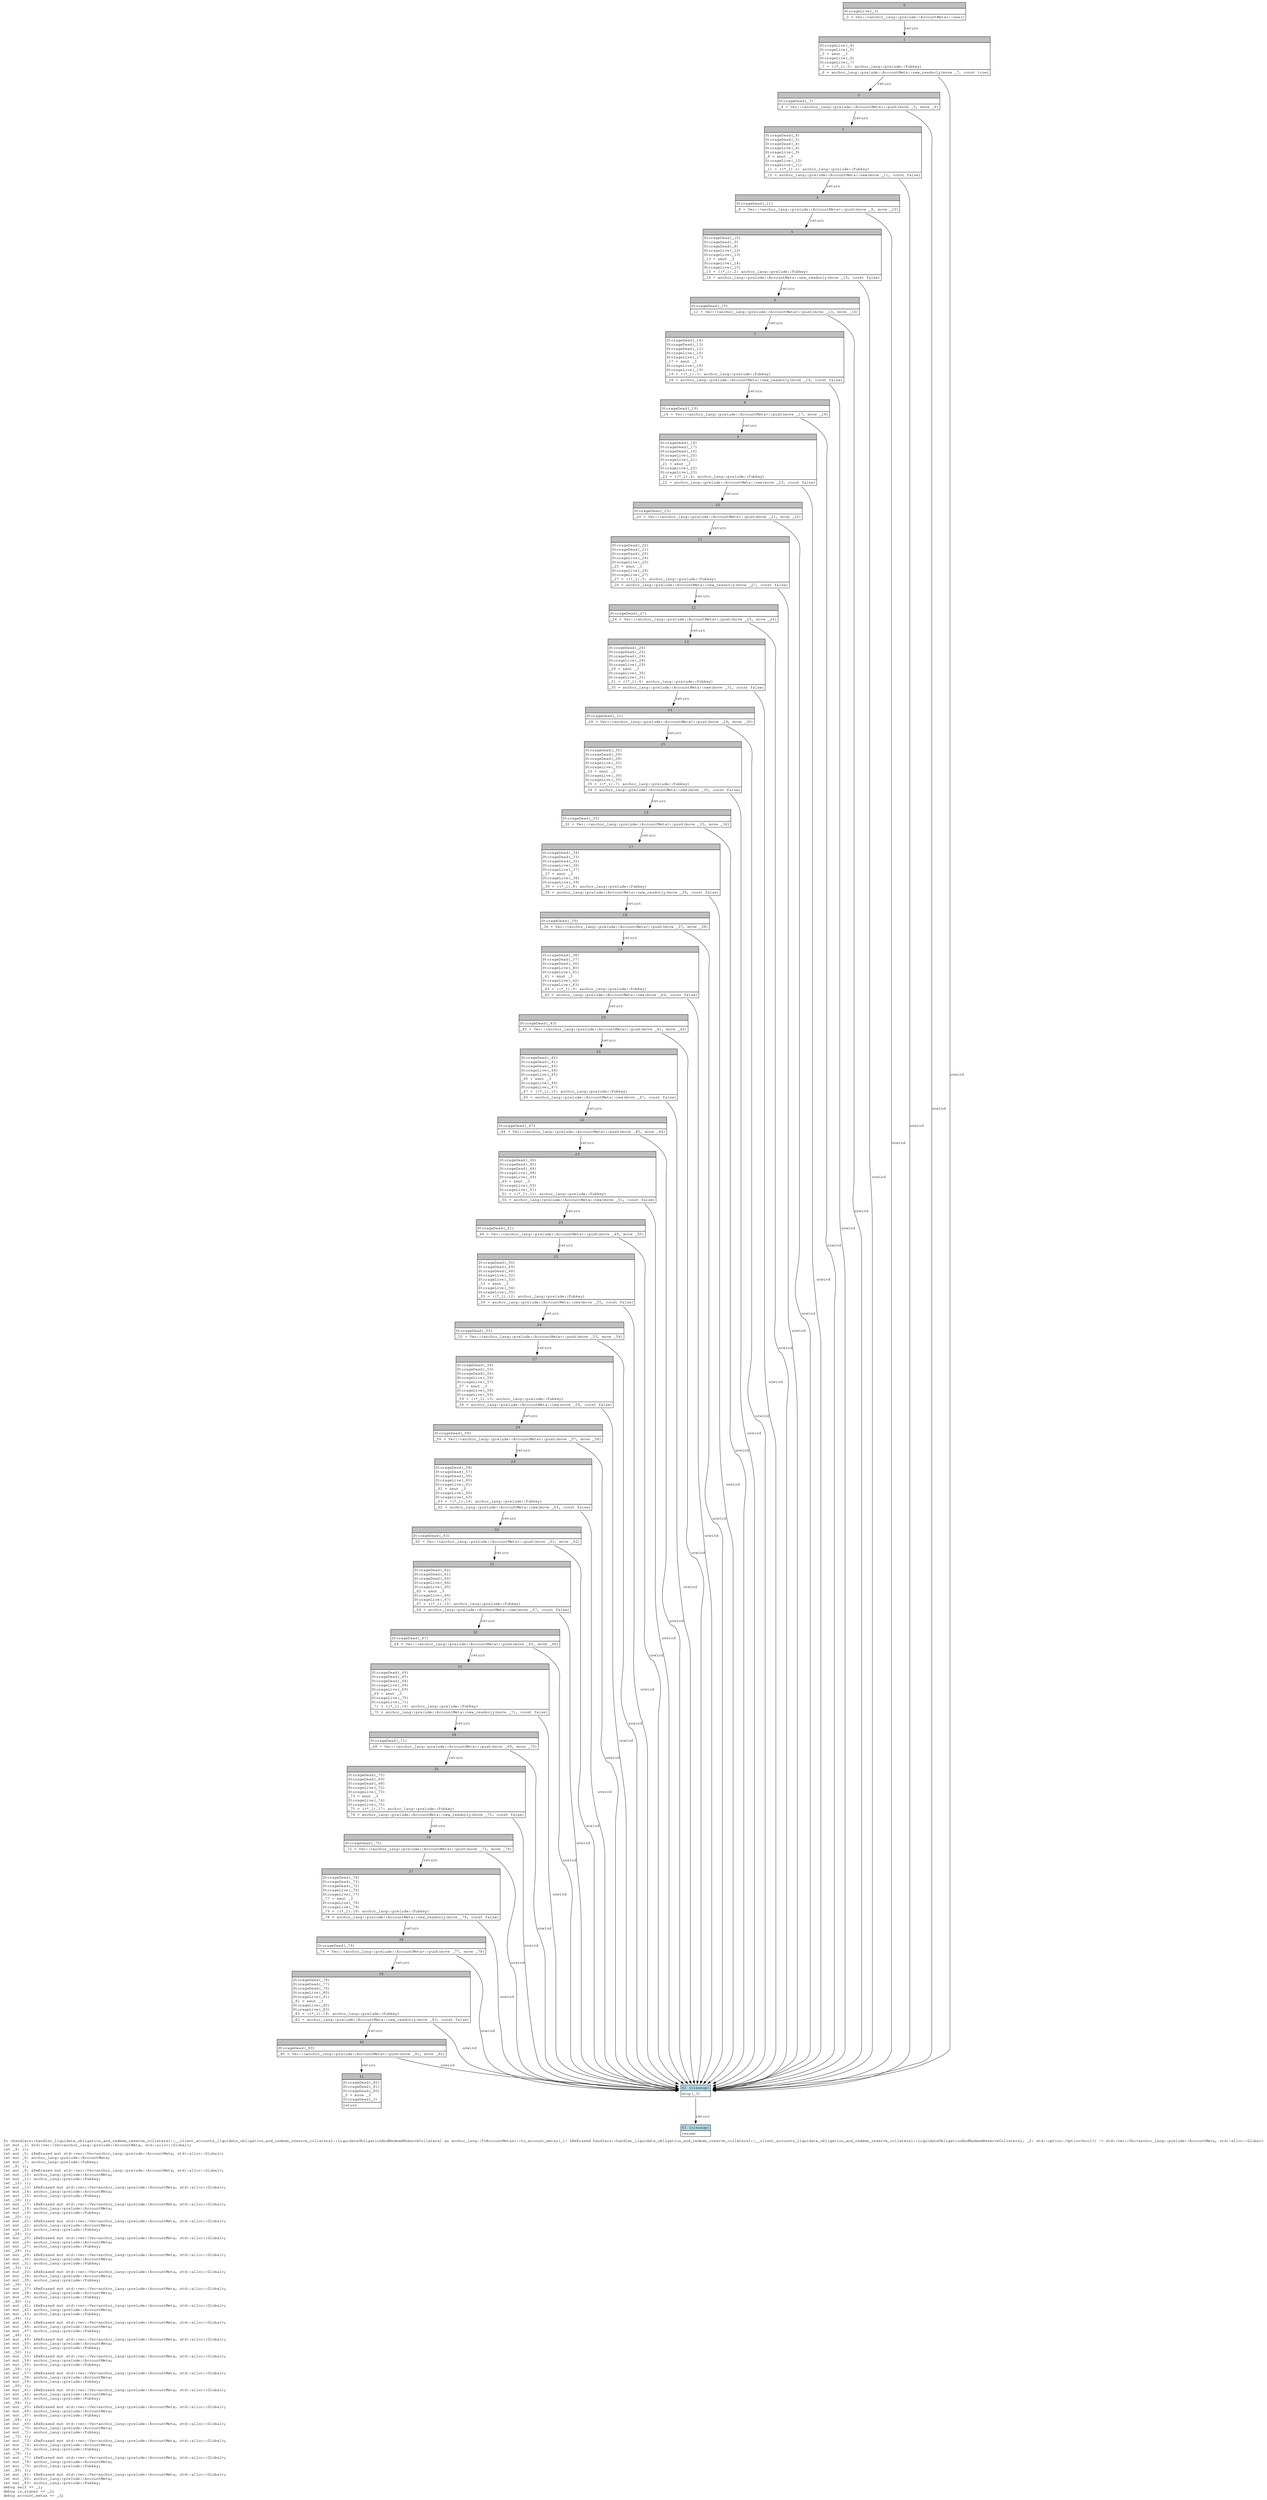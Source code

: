 digraph Mir_0_4589 {
    graph [fontname="Courier, monospace"];
    node [fontname="Courier, monospace"];
    edge [fontname="Courier, monospace"];
    label=<fn &lt;handlers::handler_liquidate_obligation_and_redeem_reserve_collateral::__client_accounts_liquidate_obligation_and_redeem_reserve_collateral::LiquidateObligationAndRedeemReserveCollateral as anchor_lang::ToAccountMetas&gt;::to_account_metas(_1: &amp;ReErased handlers::handler_liquidate_obligation_and_redeem_reserve_collateral::__client_accounts_liquidate_obligation_and_redeem_reserve_collateral::LiquidateObligationAndRedeemReserveCollateral, _2: std::option::Option&lt;bool&gt;) -&gt; std::vec::Vec&lt;anchor_lang::prelude::AccountMeta, std::alloc::Global&gt;<br align="left"/>let mut _3: std::vec::Vec&lt;anchor_lang::prelude::AccountMeta, std::alloc::Global&gt;;<br align="left"/>let _4: ();<br align="left"/>let mut _5: &amp;ReErased mut std::vec::Vec&lt;anchor_lang::prelude::AccountMeta, std::alloc::Global&gt;;<br align="left"/>let mut _6: anchor_lang::prelude::AccountMeta;<br align="left"/>let mut _7: anchor_lang::prelude::Pubkey;<br align="left"/>let _8: ();<br align="left"/>let mut _9: &amp;ReErased mut std::vec::Vec&lt;anchor_lang::prelude::AccountMeta, std::alloc::Global&gt;;<br align="left"/>let mut _10: anchor_lang::prelude::AccountMeta;<br align="left"/>let mut _11: anchor_lang::prelude::Pubkey;<br align="left"/>let _12: ();<br align="left"/>let mut _13: &amp;ReErased mut std::vec::Vec&lt;anchor_lang::prelude::AccountMeta, std::alloc::Global&gt;;<br align="left"/>let mut _14: anchor_lang::prelude::AccountMeta;<br align="left"/>let mut _15: anchor_lang::prelude::Pubkey;<br align="left"/>let _16: ();<br align="left"/>let mut _17: &amp;ReErased mut std::vec::Vec&lt;anchor_lang::prelude::AccountMeta, std::alloc::Global&gt;;<br align="left"/>let mut _18: anchor_lang::prelude::AccountMeta;<br align="left"/>let mut _19: anchor_lang::prelude::Pubkey;<br align="left"/>let _20: ();<br align="left"/>let mut _21: &amp;ReErased mut std::vec::Vec&lt;anchor_lang::prelude::AccountMeta, std::alloc::Global&gt;;<br align="left"/>let mut _22: anchor_lang::prelude::AccountMeta;<br align="left"/>let mut _23: anchor_lang::prelude::Pubkey;<br align="left"/>let _24: ();<br align="left"/>let mut _25: &amp;ReErased mut std::vec::Vec&lt;anchor_lang::prelude::AccountMeta, std::alloc::Global&gt;;<br align="left"/>let mut _26: anchor_lang::prelude::AccountMeta;<br align="left"/>let mut _27: anchor_lang::prelude::Pubkey;<br align="left"/>let _28: ();<br align="left"/>let mut _29: &amp;ReErased mut std::vec::Vec&lt;anchor_lang::prelude::AccountMeta, std::alloc::Global&gt;;<br align="left"/>let mut _30: anchor_lang::prelude::AccountMeta;<br align="left"/>let mut _31: anchor_lang::prelude::Pubkey;<br align="left"/>let _32: ();<br align="left"/>let mut _33: &amp;ReErased mut std::vec::Vec&lt;anchor_lang::prelude::AccountMeta, std::alloc::Global&gt;;<br align="left"/>let mut _34: anchor_lang::prelude::AccountMeta;<br align="left"/>let mut _35: anchor_lang::prelude::Pubkey;<br align="left"/>let _36: ();<br align="left"/>let mut _37: &amp;ReErased mut std::vec::Vec&lt;anchor_lang::prelude::AccountMeta, std::alloc::Global&gt;;<br align="left"/>let mut _38: anchor_lang::prelude::AccountMeta;<br align="left"/>let mut _39: anchor_lang::prelude::Pubkey;<br align="left"/>let _40: ();<br align="left"/>let mut _41: &amp;ReErased mut std::vec::Vec&lt;anchor_lang::prelude::AccountMeta, std::alloc::Global&gt;;<br align="left"/>let mut _42: anchor_lang::prelude::AccountMeta;<br align="left"/>let mut _43: anchor_lang::prelude::Pubkey;<br align="left"/>let _44: ();<br align="left"/>let mut _45: &amp;ReErased mut std::vec::Vec&lt;anchor_lang::prelude::AccountMeta, std::alloc::Global&gt;;<br align="left"/>let mut _46: anchor_lang::prelude::AccountMeta;<br align="left"/>let mut _47: anchor_lang::prelude::Pubkey;<br align="left"/>let _48: ();<br align="left"/>let mut _49: &amp;ReErased mut std::vec::Vec&lt;anchor_lang::prelude::AccountMeta, std::alloc::Global&gt;;<br align="left"/>let mut _50: anchor_lang::prelude::AccountMeta;<br align="left"/>let mut _51: anchor_lang::prelude::Pubkey;<br align="left"/>let _52: ();<br align="left"/>let mut _53: &amp;ReErased mut std::vec::Vec&lt;anchor_lang::prelude::AccountMeta, std::alloc::Global&gt;;<br align="left"/>let mut _54: anchor_lang::prelude::AccountMeta;<br align="left"/>let mut _55: anchor_lang::prelude::Pubkey;<br align="left"/>let _56: ();<br align="left"/>let mut _57: &amp;ReErased mut std::vec::Vec&lt;anchor_lang::prelude::AccountMeta, std::alloc::Global&gt;;<br align="left"/>let mut _58: anchor_lang::prelude::AccountMeta;<br align="left"/>let mut _59: anchor_lang::prelude::Pubkey;<br align="left"/>let _60: ();<br align="left"/>let mut _61: &amp;ReErased mut std::vec::Vec&lt;anchor_lang::prelude::AccountMeta, std::alloc::Global&gt;;<br align="left"/>let mut _62: anchor_lang::prelude::AccountMeta;<br align="left"/>let mut _63: anchor_lang::prelude::Pubkey;<br align="left"/>let _64: ();<br align="left"/>let mut _65: &amp;ReErased mut std::vec::Vec&lt;anchor_lang::prelude::AccountMeta, std::alloc::Global&gt;;<br align="left"/>let mut _66: anchor_lang::prelude::AccountMeta;<br align="left"/>let mut _67: anchor_lang::prelude::Pubkey;<br align="left"/>let _68: ();<br align="left"/>let mut _69: &amp;ReErased mut std::vec::Vec&lt;anchor_lang::prelude::AccountMeta, std::alloc::Global&gt;;<br align="left"/>let mut _70: anchor_lang::prelude::AccountMeta;<br align="left"/>let mut _71: anchor_lang::prelude::Pubkey;<br align="left"/>let _72: ();<br align="left"/>let mut _73: &amp;ReErased mut std::vec::Vec&lt;anchor_lang::prelude::AccountMeta, std::alloc::Global&gt;;<br align="left"/>let mut _74: anchor_lang::prelude::AccountMeta;<br align="left"/>let mut _75: anchor_lang::prelude::Pubkey;<br align="left"/>let _76: ();<br align="left"/>let mut _77: &amp;ReErased mut std::vec::Vec&lt;anchor_lang::prelude::AccountMeta, std::alloc::Global&gt;;<br align="left"/>let mut _78: anchor_lang::prelude::AccountMeta;<br align="left"/>let mut _79: anchor_lang::prelude::Pubkey;<br align="left"/>let _80: ();<br align="left"/>let mut _81: &amp;ReErased mut std::vec::Vec&lt;anchor_lang::prelude::AccountMeta, std::alloc::Global&gt;;<br align="left"/>let mut _82: anchor_lang::prelude::AccountMeta;<br align="left"/>let mut _83: anchor_lang::prelude::Pubkey;<br align="left"/>debug self =&gt; _1;<br align="left"/>debug is_signer =&gt; _2;<br align="left"/>debug account_metas =&gt; _3;<br align="left"/>>;
    bb0__0_4589 [shape="none", label=<<table border="0" cellborder="1" cellspacing="0"><tr><td bgcolor="gray" align="center" colspan="1">0</td></tr><tr><td align="left" balign="left">StorageLive(_3)<br/></td></tr><tr><td align="left">_3 = Vec::&lt;anchor_lang::prelude::AccountMeta&gt;::new()</td></tr></table>>];
    bb1__0_4589 [shape="none", label=<<table border="0" cellborder="1" cellspacing="0"><tr><td bgcolor="gray" align="center" colspan="1">1</td></tr><tr><td align="left" balign="left">StorageLive(_4)<br/>StorageLive(_5)<br/>_5 = &amp;mut _3<br/>StorageLive(_6)<br/>StorageLive(_7)<br/>_7 = ((*_1).0: anchor_lang::prelude::Pubkey)<br/></td></tr><tr><td align="left">_6 = anchor_lang::prelude::AccountMeta::new_readonly(move _7, const true)</td></tr></table>>];
    bb2__0_4589 [shape="none", label=<<table border="0" cellborder="1" cellspacing="0"><tr><td bgcolor="gray" align="center" colspan="1">2</td></tr><tr><td align="left" balign="left">StorageDead(_7)<br/></td></tr><tr><td align="left">_4 = Vec::&lt;anchor_lang::prelude::AccountMeta&gt;::push(move _5, move _6)</td></tr></table>>];
    bb3__0_4589 [shape="none", label=<<table border="0" cellborder="1" cellspacing="0"><tr><td bgcolor="gray" align="center" colspan="1">3</td></tr><tr><td align="left" balign="left">StorageDead(_6)<br/>StorageDead(_5)<br/>StorageDead(_4)<br/>StorageLive(_8)<br/>StorageLive(_9)<br/>_9 = &amp;mut _3<br/>StorageLive(_10)<br/>StorageLive(_11)<br/>_11 = ((*_1).1: anchor_lang::prelude::Pubkey)<br/></td></tr><tr><td align="left">_10 = anchor_lang::prelude::AccountMeta::new(move _11, const false)</td></tr></table>>];
    bb4__0_4589 [shape="none", label=<<table border="0" cellborder="1" cellspacing="0"><tr><td bgcolor="gray" align="center" colspan="1">4</td></tr><tr><td align="left" balign="left">StorageDead(_11)<br/></td></tr><tr><td align="left">_8 = Vec::&lt;anchor_lang::prelude::AccountMeta&gt;::push(move _9, move _10)</td></tr></table>>];
    bb5__0_4589 [shape="none", label=<<table border="0" cellborder="1" cellspacing="0"><tr><td bgcolor="gray" align="center" colspan="1">5</td></tr><tr><td align="left" balign="left">StorageDead(_10)<br/>StorageDead(_9)<br/>StorageDead(_8)<br/>StorageLive(_12)<br/>StorageLive(_13)<br/>_13 = &amp;mut _3<br/>StorageLive(_14)<br/>StorageLive(_15)<br/>_15 = ((*_1).2: anchor_lang::prelude::Pubkey)<br/></td></tr><tr><td align="left">_14 = anchor_lang::prelude::AccountMeta::new_readonly(move _15, const false)</td></tr></table>>];
    bb6__0_4589 [shape="none", label=<<table border="0" cellborder="1" cellspacing="0"><tr><td bgcolor="gray" align="center" colspan="1">6</td></tr><tr><td align="left" balign="left">StorageDead(_15)<br/></td></tr><tr><td align="left">_12 = Vec::&lt;anchor_lang::prelude::AccountMeta&gt;::push(move _13, move _14)</td></tr></table>>];
    bb7__0_4589 [shape="none", label=<<table border="0" cellborder="1" cellspacing="0"><tr><td bgcolor="gray" align="center" colspan="1">7</td></tr><tr><td align="left" balign="left">StorageDead(_14)<br/>StorageDead(_13)<br/>StorageDead(_12)<br/>StorageLive(_16)<br/>StorageLive(_17)<br/>_17 = &amp;mut _3<br/>StorageLive(_18)<br/>StorageLive(_19)<br/>_19 = ((*_1).3: anchor_lang::prelude::Pubkey)<br/></td></tr><tr><td align="left">_18 = anchor_lang::prelude::AccountMeta::new_readonly(move _19, const false)</td></tr></table>>];
    bb8__0_4589 [shape="none", label=<<table border="0" cellborder="1" cellspacing="0"><tr><td bgcolor="gray" align="center" colspan="1">8</td></tr><tr><td align="left" balign="left">StorageDead(_19)<br/></td></tr><tr><td align="left">_16 = Vec::&lt;anchor_lang::prelude::AccountMeta&gt;::push(move _17, move _18)</td></tr></table>>];
    bb9__0_4589 [shape="none", label=<<table border="0" cellborder="1" cellspacing="0"><tr><td bgcolor="gray" align="center" colspan="1">9</td></tr><tr><td align="left" balign="left">StorageDead(_18)<br/>StorageDead(_17)<br/>StorageDead(_16)<br/>StorageLive(_20)<br/>StorageLive(_21)<br/>_21 = &amp;mut _3<br/>StorageLive(_22)<br/>StorageLive(_23)<br/>_23 = ((*_1).4: anchor_lang::prelude::Pubkey)<br/></td></tr><tr><td align="left">_22 = anchor_lang::prelude::AccountMeta::new(move _23, const false)</td></tr></table>>];
    bb10__0_4589 [shape="none", label=<<table border="0" cellborder="1" cellspacing="0"><tr><td bgcolor="gray" align="center" colspan="1">10</td></tr><tr><td align="left" balign="left">StorageDead(_23)<br/></td></tr><tr><td align="left">_20 = Vec::&lt;anchor_lang::prelude::AccountMeta&gt;::push(move _21, move _22)</td></tr></table>>];
    bb11__0_4589 [shape="none", label=<<table border="0" cellborder="1" cellspacing="0"><tr><td bgcolor="gray" align="center" colspan="1">11</td></tr><tr><td align="left" balign="left">StorageDead(_22)<br/>StorageDead(_21)<br/>StorageDead(_20)<br/>StorageLive(_24)<br/>StorageLive(_25)<br/>_25 = &amp;mut _3<br/>StorageLive(_26)<br/>StorageLive(_27)<br/>_27 = ((*_1).5: anchor_lang::prelude::Pubkey)<br/></td></tr><tr><td align="left">_26 = anchor_lang::prelude::AccountMeta::new_readonly(move _27, const false)</td></tr></table>>];
    bb12__0_4589 [shape="none", label=<<table border="0" cellborder="1" cellspacing="0"><tr><td bgcolor="gray" align="center" colspan="1">12</td></tr><tr><td align="left" balign="left">StorageDead(_27)<br/></td></tr><tr><td align="left">_24 = Vec::&lt;anchor_lang::prelude::AccountMeta&gt;::push(move _25, move _26)</td></tr></table>>];
    bb13__0_4589 [shape="none", label=<<table border="0" cellborder="1" cellspacing="0"><tr><td bgcolor="gray" align="center" colspan="1">13</td></tr><tr><td align="left" balign="left">StorageDead(_26)<br/>StorageDead(_25)<br/>StorageDead(_24)<br/>StorageLive(_28)<br/>StorageLive(_29)<br/>_29 = &amp;mut _3<br/>StorageLive(_30)<br/>StorageLive(_31)<br/>_31 = ((*_1).6: anchor_lang::prelude::Pubkey)<br/></td></tr><tr><td align="left">_30 = anchor_lang::prelude::AccountMeta::new(move _31, const false)</td></tr></table>>];
    bb14__0_4589 [shape="none", label=<<table border="0" cellborder="1" cellspacing="0"><tr><td bgcolor="gray" align="center" colspan="1">14</td></tr><tr><td align="left" balign="left">StorageDead(_31)<br/></td></tr><tr><td align="left">_28 = Vec::&lt;anchor_lang::prelude::AccountMeta&gt;::push(move _29, move _30)</td></tr></table>>];
    bb15__0_4589 [shape="none", label=<<table border="0" cellborder="1" cellspacing="0"><tr><td bgcolor="gray" align="center" colspan="1">15</td></tr><tr><td align="left" balign="left">StorageDead(_30)<br/>StorageDead(_29)<br/>StorageDead(_28)<br/>StorageLive(_32)<br/>StorageLive(_33)<br/>_33 = &amp;mut _3<br/>StorageLive(_34)<br/>StorageLive(_35)<br/>_35 = ((*_1).7: anchor_lang::prelude::Pubkey)<br/></td></tr><tr><td align="left">_34 = anchor_lang::prelude::AccountMeta::new(move _35, const false)</td></tr></table>>];
    bb16__0_4589 [shape="none", label=<<table border="0" cellborder="1" cellspacing="0"><tr><td bgcolor="gray" align="center" colspan="1">16</td></tr><tr><td align="left" balign="left">StorageDead(_35)<br/></td></tr><tr><td align="left">_32 = Vec::&lt;anchor_lang::prelude::AccountMeta&gt;::push(move _33, move _34)</td></tr></table>>];
    bb17__0_4589 [shape="none", label=<<table border="0" cellborder="1" cellspacing="0"><tr><td bgcolor="gray" align="center" colspan="1">17</td></tr><tr><td align="left" balign="left">StorageDead(_34)<br/>StorageDead(_33)<br/>StorageDead(_32)<br/>StorageLive(_36)<br/>StorageLive(_37)<br/>_37 = &amp;mut _3<br/>StorageLive(_38)<br/>StorageLive(_39)<br/>_39 = ((*_1).8: anchor_lang::prelude::Pubkey)<br/></td></tr><tr><td align="left">_38 = anchor_lang::prelude::AccountMeta::new_readonly(move _39, const false)</td></tr></table>>];
    bb18__0_4589 [shape="none", label=<<table border="0" cellborder="1" cellspacing="0"><tr><td bgcolor="gray" align="center" colspan="1">18</td></tr><tr><td align="left" balign="left">StorageDead(_39)<br/></td></tr><tr><td align="left">_36 = Vec::&lt;anchor_lang::prelude::AccountMeta&gt;::push(move _37, move _38)</td></tr></table>>];
    bb19__0_4589 [shape="none", label=<<table border="0" cellborder="1" cellspacing="0"><tr><td bgcolor="gray" align="center" colspan="1">19</td></tr><tr><td align="left" balign="left">StorageDead(_38)<br/>StorageDead(_37)<br/>StorageDead(_36)<br/>StorageLive(_40)<br/>StorageLive(_41)<br/>_41 = &amp;mut _3<br/>StorageLive(_42)<br/>StorageLive(_43)<br/>_43 = ((*_1).9: anchor_lang::prelude::Pubkey)<br/></td></tr><tr><td align="left">_42 = anchor_lang::prelude::AccountMeta::new(move _43, const false)</td></tr></table>>];
    bb20__0_4589 [shape="none", label=<<table border="0" cellborder="1" cellspacing="0"><tr><td bgcolor="gray" align="center" colspan="1">20</td></tr><tr><td align="left" balign="left">StorageDead(_43)<br/></td></tr><tr><td align="left">_40 = Vec::&lt;anchor_lang::prelude::AccountMeta&gt;::push(move _41, move _42)</td></tr></table>>];
    bb21__0_4589 [shape="none", label=<<table border="0" cellborder="1" cellspacing="0"><tr><td bgcolor="gray" align="center" colspan="1">21</td></tr><tr><td align="left" balign="left">StorageDead(_42)<br/>StorageDead(_41)<br/>StorageDead(_40)<br/>StorageLive(_44)<br/>StorageLive(_45)<br/>_45 = &amp;mut _3<br/>StorageLive(_46)<br/>StorageLive(_47)<br/>_47 = ((*_1).10: anchor_lang::prelude::Pubkey)<br/></td></tr><tr><td align="left">_46 = anchor_lang::prelude::AccountMeta::new(move _47, const false)</td></tr></table>>];
    bb22__0_4589 [shape="none", label=<<table border="0" cellborder="1" cellspacing="0"><tr><td bgcolor="gray" align="center" colspan="1">22</td></tr><tr><td align="left" balign="left">StorageDead(_47)<br/></td></tr><tr><td align="left">_44 = Vec::&lt;anchor_lang::prelude::AccountMeta&gt;::push(move _45, move _46)</td></tr></table>>];
    bb23__0_4589 [shape="none", label=<<table border="0" cellborder="1" cellspacing="0"><tr><td bgcolor="gray" align="center" colspan="1">23</td></tr><tr><td align="left" balign="left">StorageDead(_46)<br/>StorageDead(_45)<br/>StorageDead(_44)<br/>StorageLive(_48)<br/>StorageLive(_49)<br/>_49 = &amp;mut _3<br/>StorageLive(_50)<br/>StorageLive(_51)<br/>_51 = ((*_1).11: anchor_lang::prelude::Pubkey)<br/></td></tr><tr><td align="left">_50 = anchor_lang::prelude::AccountMeta::new(move _51, const false)</td></tr></table>>];
    bb24__0_4589 [shape="none", label=<<table border="0" cellborder="1" cellspacing="0"><tr><td bgcolor="gray" align="center" colspan="1">24</td></tr><tr><td align="left" balign="left">StorageDead(_51)<br/></td></tr><tr><td align="left">_48 = Vec::&lt;anchor_lang::prelude::AccountMeta&gt;::push(move _49, move _50)</td></tr></table>>];
    bb25__0_4589 [shape="none", label=<<table border="0" cellborder="1" cellspacing="0"><tr><td bgcolor="gray" align="center" colspan="1">25</td></tr><tr><td align="left" balign="left">StorageDead(_50)<br/>StorageDead(_49)<br/>StorageDead(_48)<br/>StorageLive(_52)<br/>StorageLive(_53)<br/>_53 = &amp;mut _3<br/>StorageLive(_54)<br/>StorageLive(_55)<br/>_55 = ((*_1).12: anchor_lang::prelude::Pubkey)<br/></td></tr><tr><td align="left">_54 = anchor_lang::prelude::AccountMeta::new(move _55, const false)</td></tr></table>>];
    bb26__0_4589 [shape="none", label=<<table border="0" cellborder="1" cellspacing="0"><tr><td bgcolor="gray" align="center" colspan="1">26</td></tr><tr><td align="left" balign="left">StorageDead(_55)<br/></td></tr><tr><td align="left">_52 = Vec::&lt;anchor_lang::prelude::AccountMeta&gt;::push(move _53, move _54)</td></tr></table>>];
    bb27__0_4589 [shape="none", label=<<table border="0" cellborder="1" cellspacing="0"><tr><td bgcolor="gray" align="center" colspan="1">27</td></tr><tr><td align="left" balign="left">StorageDead(_54)<br/>StorageDead(_53)<br/>StorageDead(_52)<br/>StorageLive(_56)<br/>StorageLive(_57)<br/>_57 = &amp;mut _3<br/>StorageLive(_58)<br/>StorageLive(_59)<br/>_59 = ((*_1).13: anchor_lang::prelude::Pubkey)<br/></td></tr><tr><td align="left">_58 = anchor_lang::prelude::AccountMeta::new(move _59, const false)</td></tr></table>>];
    bb28__0_4589 [shape="none", label=<<table border="0" cellborder="1" cellspacing="0"><tr><td bgcolor="gray" align="center" colspan="1">28</td></tr><tr><td align="left" balign="left">StorageDead(_59)<br/></td></tr><tr><td align="left">_56 = Vec::&lt;anchor_lang::prelude::AccountMeta&gt;::push(move _57, move _58)</td></tr></table>>];
    bb29__0_4589 [shape="none", label=<<table border="0" cellborder="1" cellspacing="0"><tr><td bgcolor="gray" align="center" colspan="1">29</td></tr><tr><td align="left" balign="left">StorageDead(_58)<br/>StorageDead(_57)<br/>StorageDead(_56)<br/>StorageLive(_60)<br/>StorageLive(_61)<br/>_61 = &amp;mut _3<br/>StorageLive(_62)<br/>StorageLive(_63)<br/>_63 = ((*_1).14: anchor_lang::prelude::Pubkey)<br/></td></tr><tr><td align="left">_62 = anchor_lang::prelude::AccountMeta::new(move _63, const false)</td></tr></table>>];
    bb30__0_4589 [shape="none", label=<<table border="0" cellborder="1" cellspacing="0"><tr><td bgcolor="gray" align="center" colspan="1">30</td></tr><tr><td align="left" balign="left">StorageDead(_63)<br/></td></tr><tr><td align="left">_60 = Vec::&lt;anchor_lang::prelude::AccountMeta&gt;::push(move _61, move _62)</td></tr></table>>];
    bb31__0_4589 [shape="none", label=<<table border="0" cellborder="1" cellspacing="0"><tr><td bgcolor="gray" align="center" colspan="1">31</td></tr><tr><td align="left" balign="left">StorageDead(_62)<br/>StorageDead(_61)<br/>StorageDead(_60)<br/>StorageLive(_64)<br/>StorageLive(_65)<br/>_65 = &amp;mut _3<br/>StorageLive(_66)<br/>StorageLive(_67)<br/>_67 = ((*_1).15: anchor_lang::prelude::Pubkey)<br/></td></tr><tr><td align="left">_66 = anchor_lang::prelude::AccountMeta::new(move _67, const false)</td></tr></table>>];
    bb32__0_4589 [shape="none", label=<<table border="0" cellborder="1" cellspacing="0"><tr><td bgcolor="gray" align="center" colspan="1">32</td></tr><tr><td align="left" balign="left">StorageDead(_67)<br/></td></tr><tr><td align="left">_64 = Vec::&lt;anchor_lang::prelude::AccountMeta&gt;::push(move _65, move _66)</td></tr></table>>];
    bb33__0_4589 [shape="none", label=<<table border="0" cellborder="1" cellspacing="0"><tr><td bgcolor="gray" align="center" colspan="1">33</td></tr><tr><td align="left" balign="left">StorageDead(_66)<br/>StorageDead(_65)<br/>StorageDead(_64)<br/>StorageLive(_68)<br/>StorageLive(_69)<br/>_69 = &amp;mut _3<br/>StorageLive(_70)<br/>StorageLive(_71)<br/>_71 = ((*_1).16: anchor_lang::prelude::Pubkey)<br/></td></tr><tr><td align="left">_70 = anchor_lang::prelude::AccountMeta::new_readonly(move _71, const false)</td></tr></table>>];
    bb34__0_4589 [shape="none", label=<<table border="0" cellborder="1" cellspacing="0"><tr><td bgcolor="gray" align="center" colspan="1">34</td></tr><tr><td align="left" balign="left">StorageDead(_71)<br/></td></tr><tr><td align="left">_68 = Vec::&lt;anchor_lang::prelude::AccountMeta&gt;::push(move _69, move _70)</td></tr></table>>];
    bb35__0_4589 [shape="none", label=<<table border="0" cellborder="1" cellspacing="0"><tr><td bgcolor="gray" align="center" colspan="1">35</td></tr><tr><td align="left" balign="left">StorageDead(_70)<br/>StorageDead(_69)<br/>StorageDead(_68)<br/>StorageLive(_72)<br/>StorageLive(_73)<br/>_73 = &amp;mut _3<br/>StorageLive(_74)<br/>StorageLive(_75)<br/>_75 = ((*_1).17: anchor_lang::prelude::Pubkey)<br/></td></tr><tr><td align="left">_74 = anchor_lang::prelude::AccountMeta::new_readonly(move _75, const false)</td></tr></table>>];
    bb36__0_4589 [shape="none", label=<<table border="0" cellborder="1" cellspacing="0"><tr><td bgcolor="gray" align="center" colspan="1">36</td></tr><tr><td align="left" balign="left">StorageDead(_75)<br/></td></tr><tr><td align="left">_72 = Vec::&lt;anchor_lang::prelude::AccountMeta&gt;::push(move _73, move _74)</td></tr></table>>];
    bb37__0_4589 [shape="none", label=<<table border="0" cellborder="1" cellspacing="0"><tr><td bgcolor="gray" align="center" colspan="1">37</td></tr><tr><td align="left" balign="left">StorageDead(_74)<br/>StorageDead(_73)<br/>StorageDead(_72)<br/>StorageLive(_76)<br/>StorageLive(_77)<br/>_77 = &amp;mut _3<br/>StorageLive(_78)<br/>StorageLive(_79)<br/>_79 = ((*_1).18: anchor_lang::prelude::Pubkey)<br/></td></tr><tr><td align="left">_78 = anchor_lang::prelude::AccountMeta::new_readonly(move _79, const false)</td></tr></table>>];
    bb38__0_4589 [shape="none", label=<<table border="0" cellborder="1" cellspacing="0"><tr><td bgcolor="gray" align="center" colspan="1">38</td></tr><tr><td align="left" balign="left">StorageDead(_79)<br/></td></tr><tr><td align="left">_76 = Vec::&lt;anchor_lang::prelude::AccountMeta&gt;::push(move _77, move _78)</td></tr></table>>];
    bb39__0_4589 [shape="none", label=<<table border="0" cellborder="1" cellspacing="0"><tr><td bgcolor="gray" align="center" colspan="1">39</td></tr><tr><td align="left" balign="left">StorageDead(_78)<br/>StorageDead(_77)<br/>StorageDead(_76)<br/>StorageLive(_80)<br/>StorageLive(_81)<br/>_81 = &amp;mut _3<br/>StorageLive(_82)<br/>StorageLive(_83)<br/>_83 = ((*_1).19: anchor_lang::prelude::Pubkey)<br/></td></tr><tr><td align="left">_82 = anchor_lang::prelude::AccountMeta::new_readonly(move _83, const false)</td></tr></table>>];
    bb40__0_4589 [shape="none", label=<<table border="0" cellborder="1" cellspacing="0"><tr><td bgcolor="gray" align="center" colspan="1">40</td></tr><tr><td align="left" balign="left">StorageDead(_83)<br/></td></tr><tr><td align="left">_80 = Vec::&lt;anchor_lang::prelude::AccountMeta&gt;::push(move _81, move _82)</td></tr></table>>];
    bb41__0_4589 [shape="none", label=<<table border="0" cellborder="1" cellspacing="0"><tr><td bgcolor="gray" align="center" colspan="1">41</td></tr><tr><td align="left" balign="left">StorageDead(_82)<br/>StorageDead(_81)<br/>StorageDead(_80)<br/>_0 = move _3<br/>StorageDead(_3)<br/></td></tr><tr><td align="left">return</td></tr></table>>];
    bb42__0_4589 [shape="none", label=<<table border="0" cellborder="1" cellspacing="0"><tr><td bgcolor="lightblue" align="center" colspan="1">42 (cleanup)</td></tr><tr><td align="left">drop(_3)</td></tr></table>>];
    bb43__0_4589 [shape="none", label=<<table border="0" cellborder="1" cellspacing="0"><tr><td bgcolor="lightblue" align="center" colspan="1">43 (cleanup)</td></tr><tr><td align="left">resume</td></tr></table>>];
    bb0__0_4589 -> bb1__0_4589 [label="return"];
    bb1__0_4589 -> bb2__0_4589 [label="return"];
    bb1__0_4589 -> bb42__0_4589 [label="unwind"];
    bb2__0_4589 -> bb3__0_4589 [label="return"];
    bb2__0_4589 -> bb42__0_4589 [label="unwind"];
    bb3__0_4589 -> bb4__0_4589 [label="return"];
    bb3__0_4589 -> bb42__0_4589 [label="unwind"];
    bb4__0_4589 -> bb5__0_4589 [label="return"];
    bb4__0_4589 -> bb42__0_4589 [label="unwind"];
    bb5__0_4589 -> bb6__0_4589 [label="return"];
    bb5__0_4589 -> bb42__0_4589 [label="unwind"];
    bb6__0_4589 -> bb7__0_4589 [label="return"];
    bb6__0_4589 -> bb42__0_4589 [label="unwind"];
    bb7__0_4589 -> bb8__0_4589 [label="return"];
    bb7__0_4589 -> bb42__0_4589 [label="unwind"];
    bb8__0_4589 -> bb9__0_4589 [label="return"];
    bb8__0_4589 -> bb42__0_4589 [label="unwind"];
    bb9__0_4589 -> bb10__0_4589 [label="return"];
    bb9__0_4589 -> bb42__0_4589 [label="unwind"];
    bb10__0_4589 -> bb11__0_4589 [label="return"];
    bb10__0_4589 -> bb42__0_4589 [label="unwind"];
    bb11__0_4589 -> bb12__0_4589 [label="return"];
    bb11__0_4589 -> bb42__0_4589 [label="unwind"];
    bb12__0_4589 -> bb13__0_4589 [label="return"];
    bb12__0_4589 -> bb42__0_4589 [label="unwind"];
    bb13__0_4589 -> bb14__0_4589 [label="return"];
    bb13__0_4589 -> bb42__0_4589 [label="unwind"];
    bb14__0_4589 -> bb15__0_4589 [label="return"];
    bb14__0_4589 -> bb42__0_4589 [label="unwind"];
    bb15__0_4589 -> bb16__0_4589 [label="return"];
    bb15__0_4589 -> bb42__0_4589 [label="unwind"];
    bb16__0_4589 -> bb17__0_4589 [label="return"];
    bb16__0_4589 -> bb42__0_4589 [label="unwind"];
    bb17__0_4589 -> bb18__0_4589 [label="return"];
    bb17__0_4589 -> bb42__0_4589 [label="unwind"];
    bb18__0_4589 -> bb19__0_4589 [label="return"];
    bb18__0_4589 -> bb42__0_4589 [label="unwind"];
    bb19__0_4589 -> bb20__0_4589 [label="return"];
    bb19__0_4589 -> bb42__0_4589 [label="unwind"];
    bb20__0_4589 -> bb21__0_4589 [label="return"];
    bb20__0_4589 -> bb42__0_4589 [label="unwind"];
    bb21__0_4589 -> bb22__0_4589 [label="return"];
    bb21__0_4589 -> bb42__0_4589 [label="unwind"];
    bb22__0_4589 -> bb23__0_4589 [label="return"];
    bb22__0_4589 -> bb42__0_4589 [label="unwind"];
    bb23__0_4589 -> bb24__0_4589 [label="return"];
    bb23__0_4589 -> bb42__0_4589 [label="unwind"];
    bb24__0_4589 -> bb25__0_4589 [label="return"];
    bb24__0_4589 -> bb42__0_4589 [label="unwind"];
    bb25__0_4589 -> bb26__0_4589 [label="return"];
    bb25__0_4589 -> bb42__0_4589 [label="unwind"];
    bb26__0_4589 -> bb27__0_4589 [label="return"];
    bb26__0_4589 -> bb42__0_4589 [label="unwind"];
    bb27__0_4589 -> bb28__0_4589 [label="return"];
    bb27__0_4589 -> bb42__0_4589 [label="unwind"];
    bb28__0_4589 -> bb29__0_4589 [label="return"];
    bb28__0_4589 -> bb42__0_4589 [label="unwind"];
    bb29__0_4589 -> bb30__0_4589 [label="return"];
    bb29__0_4589 -> bb42__0_4589 [label="unwind"];
    bb30__0_4589 -> bb31__0_4589 [label="return"];
    bb30__0_4589 -> bb42__0_4589 [label="unwind"];
    bb31__0_4589 -> bb32__0_4589 [label="return"];
    bb31__0_4589 -> bb42__0_4589 [label="unwind"];
    bb32__0_4589 -> bb33__0_4589 [label="return"];
    bb32__0_4589 -> bb42__0_4589 [label="unwind"];
    bb33__0_4589 -> bb34__0_4589 [label="return"];
    bb33__0_4589 -> bb42__0_4589 [label="unwind"];
    bb34__0_4589 -> bb35__0_4589 [label="return"];
    bb34__0_4589 -> bb42__0_4589 [label="unwind"];
    bb35__0_4589 -> bb36__0_4589 [label="return"];
    bb35__0_4589 -> bb42__0_4589 [label="unwind"];
    bb36__0_4589 -> bb37__0_4589 [label="return"];
    bb36__0_4589 -> bb42__0_4589 [label="unwind"];
    bb37__0_4589 -> bb38__0_4589 [label="return"];
    bb37__0_4589 -> bb42__0_4589 [label="unwind"];
    bb38__0_4589 -> bb39__0_4589 [label="return"];
    bb38__0_4589 -> bb42__0_4589 [label="unwind"];
    bb39__0_4589 -> bb40__0_4589 [label="return"];
    bb39__0_4589 -> bb42__0_4589 [label="unwind"];
    bb40__0_4589 -> bb41__0_4589 [label="return"];
    bb40__0_4589 -> bb42__0_4589 [label="unwind"];
    bb42__0_4589 -> bb43__0_4589 [label="return"];
}
